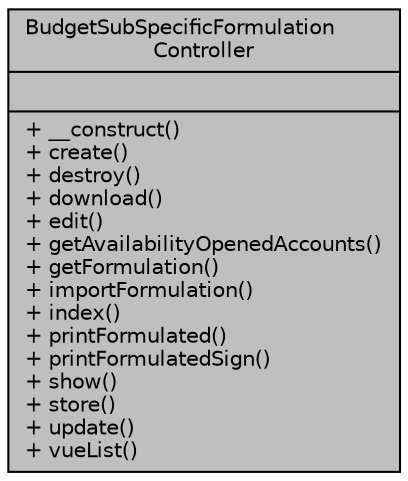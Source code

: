 digraph "BudgetSubSpecificFormulationController"
{
 // LATEX_PDF_SIZE
  bgcolor="transparent";
  edge [fontname="Helvetica",fontsize="10",labelfontname="Helvetica",labelfontsize="10"];
  node [fontname="Helvetica",fontsize="10",shape=record];
  Node1 [label="{BudgetSubSpecificFormulation\lController\n||+ __construct()\l+ create()\l+ destroy()\l+ download()\l+ edit()\l+ getAvailabilityOpenedAccounts()\l+ getFormulation()\l+ importFormulation()\l+ index()\l+ printFormulated()\l+ printFormulatedSign()\l+ show()\l+ store()\l+ update()\l+ vueList()\l}",height=0.2,width=0.4,color="black", fillcolor="grey75", style="filled", fontcolor="black",tooltip="Controlador de formulaciones de presupuesto por sub específicas."];
}
